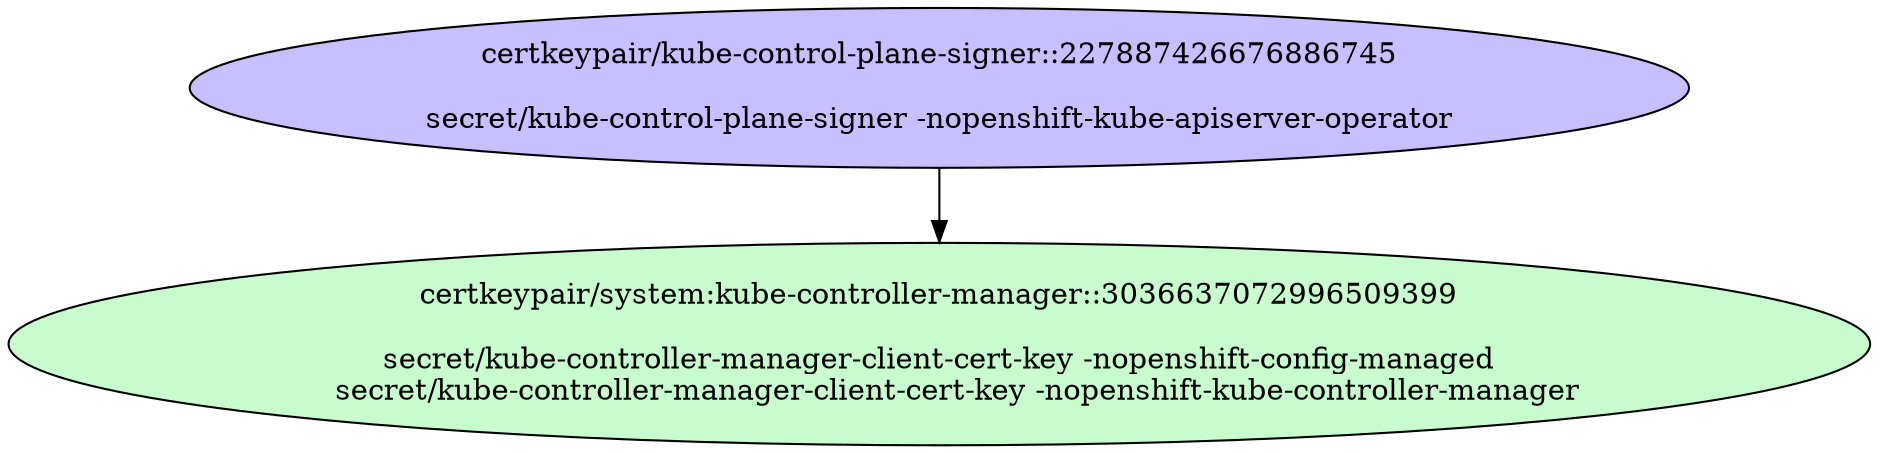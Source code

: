 digraph "Local Certificate" {
  // Node definitions.
  1 [
    label="certkeypair/kube-control-plane-signer::227887426676886745\n\nsecret/kube-control-plane-signer -nopenshift-kube-apiserver-operator\n"
    style=filled
    fillcolor="#c7bfff"
  ];
  5 [
    label="certkeypair/system:kube-controller-manager::3036637072996509399\n\nsecret/kube-controller-manager-client-cert-key -nopenshift-config-managed\n    secret/kube-controller-manager-client-cert-key -nopenshift-kube-controller-manager\n"
    style=filled
    fillcolor="#c8fbcd"
  ];

  // Edge definitions.
  1 -> 5;
}